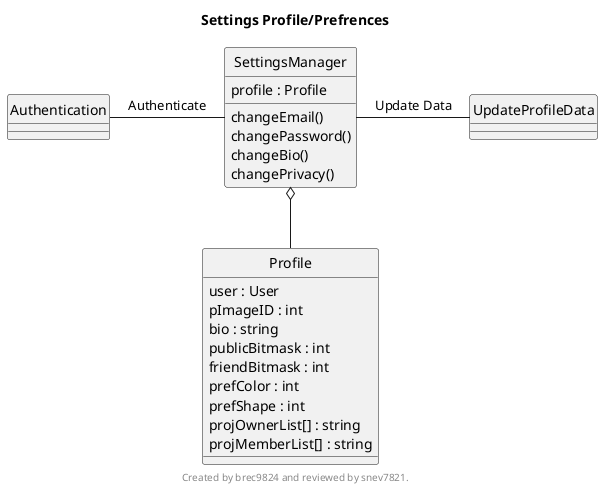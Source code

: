@startuml
'Updated: March 28, 2016
title Settings Profile/Prefrences
footer 
Created by brec9824 and reviewed by snev7821.
endfooter
hide circles

class SettingsManager {
profile : Profile
changeEmail()
changePassword()
changeBio()
changePrivacy()
}
class UpdateProfileData {
}
class Authentication {
}
class Profile {
user : User
pImageID : int
bio : string
publicBitmask : int
friendBitmask : int
prefColor : int
prefShape : int
projOwnerList[] : string
projMemberList[] : string
}
SettingsManager o-down- Profile
SettingsManager -right- UpdateProfileData : "Update Data"
Authentication -right- SettingsManager : "Authenticate"
@enduml